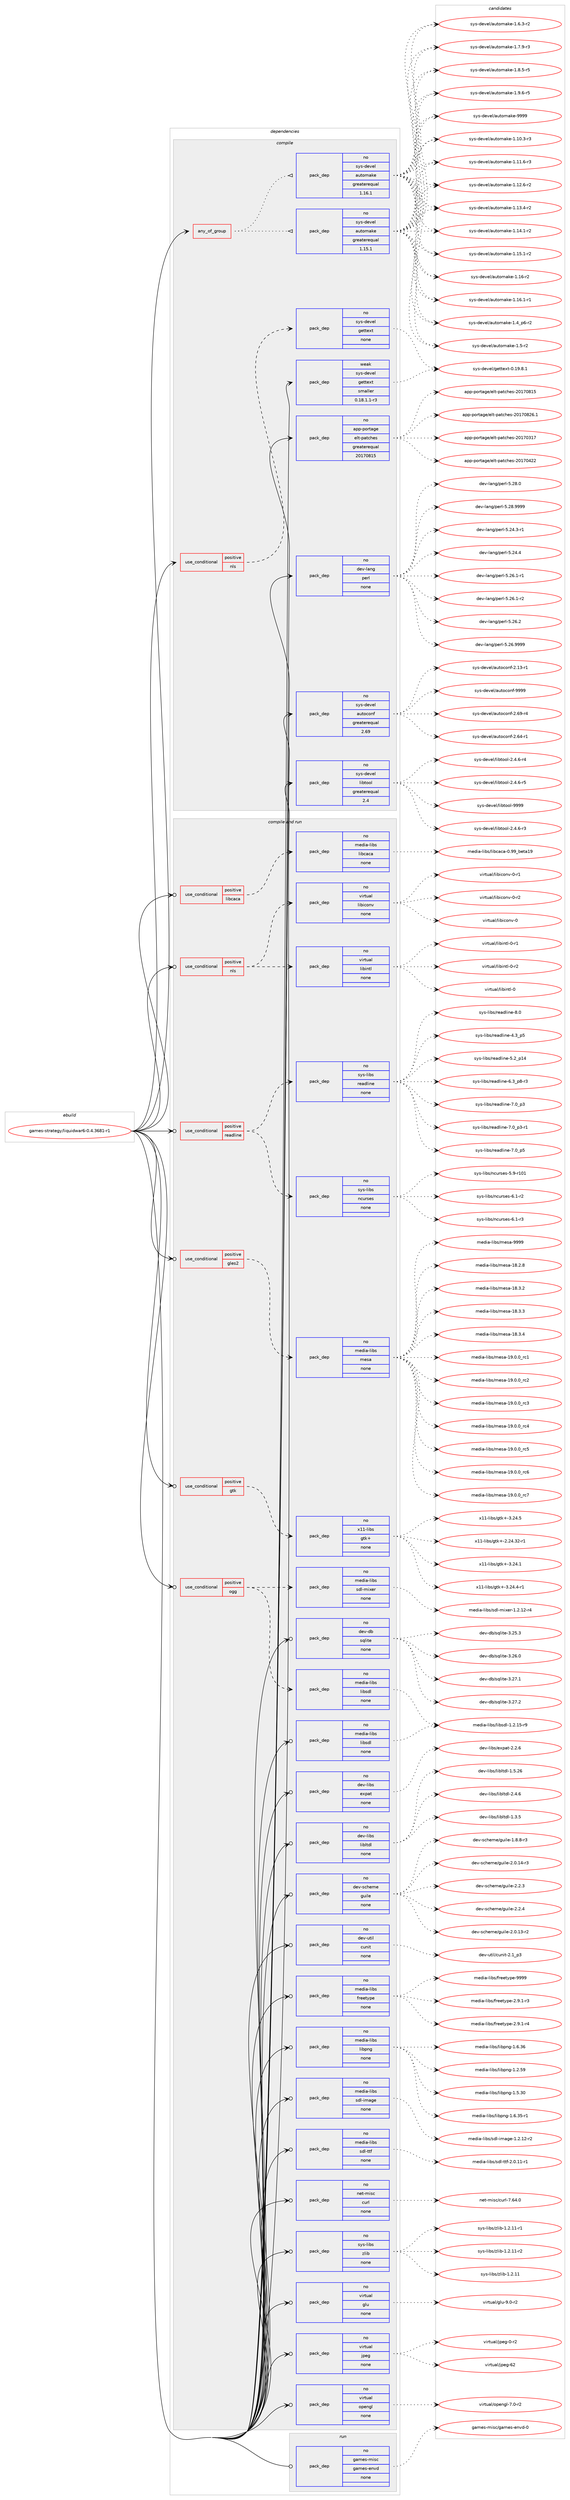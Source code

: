 digraph prolog {

# *************
# Graph options
# *************

newrank=true;
concentrate=true;
compound=true;
graph [rankdir=LR,fontname=Helvetica,fontsize=10,ranksep=1.5];#, ranksep=2.5, nodesep=0.2];
edge  [arrowhead=vee];
node  [fontname=Helvetica,fontsize=10];

# **********
# The ebuild
# **********

subgraph cluster_leftcol {
color=gray;
rank=same;
label=<<i>ebuild</i>>;
id [label="games-strategy/liquidwar6-0.4.3681-r1", color=red, width=4, href="../games-strategy/liquidwar6-0.4.3681-r1.svg"];
}

# ****************
# The dependencies
# ****************

subgraph cluster_midcol {
color=gray;
label=<<i>dependencies</i>>;
subgraph cluster_compile {
fillcolor="#eeeeee";
style=filled;
label=<<i>compile</i>>;
subgraph any23505 {
dependency1561530 [label=<<TABLE BORDER="0" CELLBORDER="1" CELLSPACING="0" CELLPADDING="4"><TR><TD CELLPADDING="10">any_of_group</TD></TR></TABLE>>, shape=none, color=red];subgraph pack1110202 {
dependency1561531 [label=<<TABLE BORDER="0" CELLBORDER="1" CELLSPACING="0" CELLPADDING="4" WIDTH="220"><TR><TD ROWSPAN="6" CELLPADDING="30">pack_dep</TD></TR><TR><TD WIDTH="110">no</TD></TR><TR><TD>sys-devel</TD></TR><TR><TD>automake</TD></TR><TR><TD>greaterequal</TD></TR><TR><TD>1.16.1</TD></TR></TABLE>>, shape=none, color=blue];
}
dependency1561530:e -> dependency1561531:w [weight=20,style="dotted",arrowhead="oinv"];
subgraph pack1110203 {
dependency1561532 [label=<<TABLE BORDER="0" CELLBORDER="1" CELLSPACING="0" CELLPADDING="4" WIDTH="220"><TR><TD ROWSPAN="6" CELLPADDING="30">pack_dep</TD></TR><TR><TD WIDTH="110">no</TD></TR><TR><TD>sys-devel</TD></TR><TR><TD>automake</TD></TR><TR><TD>greaterequal</TD></TR><TR><TD>1.15.1</TD></TR></TABLE>>, shape=none, color=blue];
}
dependency1561530:e -> dependency1561532:w [weight=20,style="dotted",arrowhead="oinv"];
}
id:e -> dependency1561530:w [weight=20,style="solid",arrowhead="vee"];
subgraph cond427228 {
dependency1561533 [label=<<TABLE BORDER="0" CELLBORDER="1" CELLSPACING="0" CELLPADDING="4"><TR><TD ROWSPAN="3" CELLPADDING="10">use_conditional</TD></TR><TR><TD>positive</TD></TR><TR><TD>nls</TD></TR></TABLE>>, shape=none, color=red];
subgraph pack1110204 {
dependency1561534 [label=<<TABLE BORDER="0" CELLBORDER="1" CELLSPACING="0" CELLPADDING="4" WIDTH="220"><TR><TD ROWSPAN="6" CELLPADDING="30">pack_dep</TD></TR><TR><TD WIDTH="110">no</TD></TR><TR><TD>sys-devel</TD></TR><TR><TD>gettext</TD></TR><TR><TD>none</TD></TR><TR><TD></TD></TR></TABLE>>, shape=none, color=blue];
}
dependency1561533:e -> dependency1561534:w [weight=20,style="dashed",arrowhead="vee"];
}
id:e -> dependency1561533:w [weight=20,style="solid",arrowhead="vee"];
subgraph pack1110205 {
dependency1561535 [label=<<TABLE BORDER="0" CELLBORDER="1" CELLSPACING="0" CELLPADDING="4" WIDTH="220"><TR><TD ROWSPAN="6" CELLPADDING="30">pack_dep</TD></TR><TR><TD WIDTH="110">no</TD></TR><TR><TD>app-portage</TD></TR><TR><TD>elt-patches</TD></TR><TR><TD>greaterequal</TD></TR><TR><TD>20170815</TD></TR></TABLE>>, shape=none, color=blue];
}
id:e -> dependency1561535:w [weight=20,style="solid",arrowhead="vee"];
subgraph pack1110206 {
dependency1561536 [label=<<TABLE BORDER="0" CELLBORDER="1" CELLSPACING="0" CELLPADDING="4" WIDTH="220"><TR><TD ROWSPAN="6" CELLPADDING="30">pack_dep</TD></TR><TR><TD WIDTH="110">no</TD></TR><TR><TD>dev-lang</TD></TR><TR><TD>perl</TD></TR><TR><TD>none</TD></TR><TR><TD></TD></TR></TABLE>>, shape=none, color=blue];
}
id:e -> dependency1561536:w [weight=20,style="solid",arrowhead="vee"];
subgraph pack1110207 {
dependency1561537 [label=<<TABLE BORDER="0" CELLBORDER="1" CELLSPACING="0" CELLPADDING="4" WIDTH="220"><TR><TD ROWSPAN="6" CELLPADDING="30">pack_dep</TD></TR><TR><TD WIDTH="110">no</TD></TR><TR><TD>sys-devel</TD></TR><TR><TD>autoconf</TD></TR><TR><TD>greaterequal</TD></TR><TR><TD>2.69</TD></TR></TABLE>>, shape=none, color=blue];
}
id:e -> dependency1561537:w [weight=20,style="solid",arrowhead="vee"];
subgraph pack1110208 {
dependency1561538 [label=<<TABLE BORDER="0" CELLBORDER="1" CELLSPACING="0" CELLPADDING="4" WIDTH="220"><TR><TD ROWSPAN="6" CELLPADDING="30">pack_dep</TD></TR><TR><TD WIDTH="110">no</TD></TR><TR><TD>sys-devel</TD></TR><TR><TD>libtool</TD></TR><TR><TD>greaterequal</TD></TR><TR><TD>2.4</TD></TR></TABLE>>, shape=none, color=blue];
}
id:e -> dependency1561538:w [weight=20,style="solid",arrowhead="vee"];
subgraph pack1110209 {
dependency1561539 [label=<<TABLE BORDER="0" CELLBORDER="1" CELLSPACING="0" CELLPADDING="4" WIDTH="220"><TR><TD ROWSPAN="6" CELLPADDING="30">pack_dep</TD></TR><TR><TD WIDTH="110">weak</TD></TR><TR><TD>sys-devel</TD></TR><TR><TD>gettext</TD></TR><TR><TD>smaller</TD></TR><TR><TD>0.18.1.1-r3</TD></TR></TABLE>>, shape=none, color=blue];
}
id:e -> dependency1561539:w [weight=20,style="solid",arrowhead="vee"];
}
subgraph cluster_compileandrun {
fillcolor="#eeeeee";
style=filled;
label=<<i>compile and run</i>>;
subgraph cond427229 {
dependency1561540 [label=<<TABLE BORDER="0" CELLBORDER="1" CELLSPACING="0" CELLPADDING="4"><TR><TD ROWSPAN="3" CELLPADDING="10">use_conditional</TD></TR><TR><TD>positive</TD></TR><TR><TD>gles2</TD></TR></TABLE>>, shape=none, color=red];
subgraph pack1110210 {
dependency1561541 [label=<<TABLE BORDER="0" CELLBORDER="1" CELLSPACING="0" CELLPADDING="4" WIDTH="220"><TR><TD ROWSPAN="6" CELLPADDING="30">pack_dep</TD></TR><TR><TD WIDTH="110">no</TD></TR><TR><TD>media-libs</TD></TR><TR><TD>mesa</TD></TR><TR><TD>none</TD></TR><TR><TD></TD></TR></TABLE>>, shape=none, color=blue];
}
dependency1561540:e -> dependency1561541:w [weight=20,style="dashed",arrowhead="vee"];
}
id:e -> dependency1561540:w [weight=20,style="solid",arrowhead="odotvee"];
subgraph cond427230 {
dependency1561542 [label=<<TABLE BORDER="0" CELLBORDER="1" CELLSPACING="0" CELLPADDING="4"><TR><TD ROWSPAN="3" CELLPADDING="10">use_conditional</TD></TR><TR><TD>positive</TD></TR><TR><TD>gtk</TD></TR></TABLE>>, shape=none, color=red];
subgraph pack1110211 {
dependency1561543 [label=<<TABLE BORDER="0" CELLBORDER="1" CELLSPACING="0" CELLPADDING="4" WIDTH="220"><TR><TD ROWSPAN="6" CELLPADDING="30">pack_dep</TD></TR><TR><TD WIDTH="110">no</TD></TR><TR><TD>x11-libs</TD></TR><TR><TD>gtk+</TD></TR><TR><TD>none</TD></TR><TR><TD></TD></TR></TABLE>>, shape=none, color=blue];
}
dependency1561542:e -> dependency1561543:w [weight=20,style="dashed",arrowhead="vee"];
}
id:e -> dependency1561542:w [weight=20,style="solid",arrowhead="odotvee"];
subgraph cond427231 {
dependency1561544 [label=<<TABLE BORDER="0" CELLBORDER="1" CELLSPACING="0" CELLPADDING="4"><TR><TD ROWSPAN="3" CELLPADDING="10">use_conditional</TD></TR><TR><TD>positive</TD></TR><TR><TD>libcaca</TD></TR></TABLE>>, shape=none, color=red];
subgraph pack1110212 {
dependency1561545 [label=<<TABLE BORDER="0" CELLBORDER="1" CELLSPACING="0" CELLPADDING="4" WIDTH="220"><TR><TD ROWSPAN="6" CELLPADDING="30">pack_dep</TD></TR><TR><TD WIDTH="110">no</TD></TR><TR><TD>media-libs</TD></TR><TR><TD>libcaca</TD></TR><TR><TD>none</TD></TR><TR><TD></TD></TR></TABLE>>, shape=none, color=blue];
}
dependency1561544:e -> dependency1561545:w [weight=20,style="dashed",arrowhead="vee"];
}
id:e -> dependency1561544:w [weight=20,style="solid",arrowhead="odotvee"];
subgraph cond427232 {
dependency1561546 [label=<<TABLE BORDER="0" CELLBORDER="1" CELLSPACING="0" CELLPADDING="4"><TR><TD ROWSPAN="3" CELLPADDING="10">use_conditional</TD></TR><TR><TD>positive</TD></TR><TR><TD>nls</TD></TR></TABLE>>, shape=none, color=red];
subgraph pack1110213 {
dependency1561547 [label=<<TABLE BORDER="0" CELLBORDER="1" CELLSPACING="0" CELLPADDING="4" WIDTH="220"><TR><TD ROWSPAN="6" CELLPADDING="30">pack_dep</TD></TR><TR><TD WIDTH="110">no</TD></TR><TR><TD>virtual</TD></TR><TR><TD>libintl</TD></TR><TR><TD>none</TD></TR><TR><TD></TD></TR></TABLE>>, shape=none, color=blue];
}
dependency1561546:e -> dependency1561547:w [weight=20,style="dashed",arrowhead="vee"];
subgraph pack1110214 {
dependency1561548 [label=<<TABLE BORDER="0" CELLBORDER="1" CELLSPACING="0" CELLPADDING="4" WIDTH="220"><TR><TD ROWSPAN="6" CELLPADDING="30">pack_dep</TD></TR><TR><TD WIDTH="110">no</TD></TR><TR><TD>virtual</TD></TR><TR><TD>libiconv</TD></TR><TR><TD>none</TD></TR><TR><TD></TD></TR></TABLE>>, shape=none, color=blue];
}
dependency1561546:e -> dependency1561548:w [weight=20,style="dashed",arrowhead="vee"];
}
id:e -> dependency1561546:w [weight=20,style="solid",arrowhead="odotvee"];
subgraph cond427233 {
dependency1561549 [label=<<TABLE BORDER="0" CELLBORDER="1" CELLSPACING="0" CELLPADDING="4"><TR><TD ROWSPAN="3" CELLPADDING="10">use_conditional</TD></TR><TR><TD>positive</TD></TR><TR><TD>ogg</TD></TR></TABLE>>, shape=none, color=red];
subgraph pack1110215 {
dependency1561550 [label=<<TABLE BORDER="0" CELLBORDER="1" CELLSPACING="0" CELLPADDING="4" WIDTH="220"><TR><TD ROWSPAN="6" CELLPADDING="30">pack_dep</TD></TR><TR><TD WIDTH="110">no</TD></TR><TR><TD>media-libs</TD></TR><TR><TD>libsdl</TD></TR><TR><TD>none</TD></TR><TR><TD></TD></TR></TABLE>>, shape=none, color=blue];
}
dependency1561549:e -> dependency1561550:w [weight=20,style="dashed",arrowhead="vee"];
subgraph pack1110216 {
dependency1561551 [label=<<TABLE BORDER="0" CELLBORDER="1" CELLSPACING="0" CELLPADDING="4" WIDTH="220"><TR><TD ROWSPAN="6" CELLPADDING="30">pack_dep</TD></TR><TR><TD WIDTH="110">no</TD></TR><TR><TD>media-libs</TD></TR><TR><TD>sdl-mixer</TD></TR><TR><TD>none</TD></TR><TR><TD></TD></TR></TABLE>>, shape=none, color=blue];
}
dependency1561549:e -> dependency1561551:w [weight=20,style="dashed",arrowhead="vee"];
}
id:e -> dependency1561549:w [weight=20,style="solid",arrowhead="odotvee"];
subgraph cond427234 {
dependency1561552 [label=<<TABLE BORDER="0" CELLBORDER="1" CELLSPACING="0" CELLPADDING="4"><TR><TD ROWSPAN="3" CELLPADDING="10">use_conditional</TD></TR><TR><TD>positive</TD></TR><TR><TD>readline</TD></TR></TABLE>>, shape=none, color=red];
subgraph pack1110217 {
dependency1561553 [label=<<TABLE BORDER="0" CELLBORDER="1" CELLSPACING="0" CELLPADDING="4" WIDTH="220"><TR><TD ROWSPAN="6" CELLPADDING="30">pack_dep</TD></TR><TR><TD WIDTH="110">no</TD></TR><TR><TD>sys-libs</TD></TR><TR><TD>ncurses</TD></TR><TR><TD>none</TD></TR><TR><TD></TD></TR></TABLE>>, shape=none, color=blue];
}
dependency1561552:e -> dependency1561553:w [weight=20,style="dashed",arrowhead="vee"];
subgraph pack1110218 {
dependency1561554 [label=<<TABLE BORDER="0" CELLBORDER="1" CELLSPACING="0" CELLPADDING="4" WIDTH="220"><TR><TD ROWSPAN="6" CELLPADDING="30">pack_dep</TD></TR><TR><TD WIDTH="110">no</TD></TR><TR><TD>sys-libs</TD></TR><TR><TD>readline</TD></TR><TR><TD>none</TD></TR><TR><TD></TD></TR></TABLE>>, shape=none, color=blue];
}
dependency1561552:e -> dependency1561554:w [weight=20,style="dashed",arrowhead="vee"];
}
id:e -> dependency1561552:w [weight=20,style="solid",arrowhead="odotvee"];
subgraph pack1110219 {
dependency1561555 [label=<<TABLE BORDER="0" CELLBORDER="1" CELLSPACING="0" CELLPADDING="4" WIDTH="220"><TR><TD ROWSPAN="6" CELLPADDING="30">pack_dep</TD></TR><TR><TD WIDTH="110">no</TD></TR><TR><TD>dev-db</TD></TR><TR><TD>sqlite</TD></TR><TR><TD>none</TD></TR><TR><TD></TD></TR></TABLE>>, shape=none, color=blue];
}
id:e -> dependency1561555:w [weight=20,style="solid",arrowhead="odotvee"];
subgraph pack1110220 {
dependency1561556 [label=<<TABLE BORDER="0" CELLBORDER="1" CELLSPACING="0" CELLPADDING="4" WIDTH="220"><TR><TD ROWSPAN="6" CELLPADDING="30">pack_dep</TD></TR><TR><TD WIDTH="110">no</TD></TR><TR><TD>dev-libs</TD></TR><TR><TD>expat</TD></TR><TR><TD>none</TD></TR><TR><TD></TD></TR></TABLE>>, shape=none, color=blue];
}
id:e -> dependency1561556:w [weight=20,style="solid",arrowhead="odotvee"];
subgraph pack1110221 {
dependency1561557 [label=<<TABLE BORDER="0" CELLBORDER="1" CELLSPACING="0" CELLPADDING="4" WIDTH="220"><TR><TD ROWSPAN="6" CELLPADDING="30">pack_dep</TD></TR><TR><TD WIDTH="110">no</TD></TR><TR><TD>dev-libs</TD></TR><TR><TD>libltdl</TD></TR><TR><TD>none</TD></TR><TR><TD></TD></TR></TABLE>>, shape=none, color=blue];
}
id:e -> dependency1561557:w [weight=20,style="solid",arrowhead="odotvee"];
subgraph pack1110222 {
dependency1561558 [label=<<TABLE BORDER="0" CELLBORDER="1" CELLSPACING="0" CELLPADDING="4" WIDTH="220"><TR><TD ROWSPAN="6" CELLPADDING="30">pack_dep</TD></TR><TR><TD WIDTH="110">no</TD></TR><TR><TD>dev-scheme</TD></TR><TR><TD>guile</TD></TR><TR><TD>none</TD></TR><TR><TD></TD></TR></TABLE>>, shape=none, color=blue];
}
id:e -> dependency1561558:w [weight=20,style="solid",arrowhead="odotvee"];
subgraph pack1110223 {
dependency1561559 [label=<<TABLE BORDER="0" CELLBORDER="1" CELLSPACING="0" CELLPADDING="4" WIDTH="220"><TR><TD ROWSPAN="6" CELLPADDING="30">pack_dep</TD></TR><TR><TD WIDTH="110">no</TD></TR><TR><TD>dev-util</TD></TR><TR><TD>cunit</TD></TR><TR><TD>none</TD></TR><TR><TD></TD></TR></TABLE>>, shape=none, color=blue];
}
id:e -> dependency1561559:w [weight=20,style="solid",arrowhead="odotvee"];
subgraph pack1110224 {
dependency1561560 [label=<<TABLE BORDER="0" CELLBORDER="1" CELLSPACING="0" CELLPADDING="4" WIDTH="220"><TR><TD ROWSPAN="6" CELLPADDING="30">pack_dep</TD></TR><TR><TD WIDTH="110">no</TD></TR><TR><TD>media-libs</TD></TR><TR><TD>freetype</TD></TR><TR><TD>none</TD></TR><TR><TD></TD></TR></TABLE>>, shape=none, color=blue];
}
id:e -> dependency1561560:w [weight=20,style="solid",arrowhead="odotvee"];
subgraph pack1110225 {
dependency1561561 [label=<<TABLE BORDER="0" CELLBORDER="1" CELLSPACING="0" CELLPADDING="4" WIDTH="220"><TR><TD ROWSPAN="6" CELLPADDING="30">pack_dep</TD></TR><TR><TD WIDTH="110">no</TD></TR><TR><TD>media-libs</TD></TR><TR><TD>libpng</TD></TR><TR><TD>none</TD></TR><TR><TD></TD></TR></TABLE>>, shape=none, color=blue];
}
id:e -> dependency1561561:w [weight=20,style="solid",arrowhead="odotvee"];
subgraph pack1110226 {
dependency1561562 [label=<<TABLE BORDER="0" CELLBORDER="1" CELLSPACING="0" CELLPADDING="4" WIDTH="220"><TR><TD ROWSPAN="6" CELLPADDING="30">pack_dep</TD></TR><TR><TD WIDTH="110">no</TD></TR><TR><TD>media-libs</TD></TR><TR><TD>libsdl</TD></TR><TR><TD>none</TD></TR><TR><TD></TD></TR></TABLE>>, shape=none, color=blue];
}
id:e -> dependency1561562:w [weight=20,style="solid",arrowhead="odotvee"];
subgraph pack1110227 {
dependency1561563 [label=<<TABLE BORDER="0" CELLBORDER="1" CELLSPACING="0" CELLPADDING="4" WIDTH="220"><TR><TD ROWSPAN="6" CELLPADDING="30">pack_dep</TD></TR><TR><TD WIDTH="110">no</TD></TR><TR><TD>media-libs</TD></TR><TR><TD>sdl-image</TD></TR><TR><TD>none</TD></TR><TR><TD></TD></TR></TABLE>>, shape=none, color=blue];
}
id:e -> dependency1561563:w [weight=20,style="solid",arrowhead="odotvee"];
subgraph pack1110228 {
dependency1561564 [label=<<TABLE BORDER="0" CELLBORDER="1" CELLSPACING="0" CELLPADDING="4" WIDTH="220"><TR><TD ROWSPAN="6" CELLPADDING="30">pack_dep</TD></TR><TR><TD WIDTH="110">no</TD></TR><TR><TD>media-libs</TD></TR><TR><TD>sdl-ttf</TD></TR><TR><TD>none</TD></TR><TR><TD></TD></TR></TABLE>>, shape=none, color=blue];
}
id:e -> dependency1561564:w [weight=20,style="solid",arrowhead="odotvee"];
subgraph pack1110229 {
dependency1561565 [label=<<TABLE BORDER="0" CELLBORDER="1" CELLSPACING="0" CELLPADDING="4" WIDTH="220"><TR><TD ROWSPAN="6" CELLPADDING="30">pack_dep</TD></TR><TR><TD WIDTH="110">no</TD></TR><TR><TD>net-misc</TD></TR><TR><TD>curl</TD></TR><TR><TD>none</TD></TR><TR><TD></TD></TR></TABLE>>, shape=none, color=blue];
}
id:e -> dependency1561565:w [weight=20,style="solid",arrowhead="odotvee"];
subgraph pack1110230 {
dependency1561566 [label=<<TABLE BORDER="0" CELLBORDER="1" CELLSPACING="0" CELLPADDING="4" WIDTH="220"><TR><TD ROWSPAN="6" CELLPADDING="30">pack_dep</TD></TR><TR><TD WIDTH="110">no</TD></TR><TR><TD>sys-libs</TD></TR><TR><TD>zlib</TD></TR><TR><TD>none</TD></TR><TR><TD></TD></TR></TABLE>>, shape=none, color=blue];
}
id:e -> dependency1561566:w [weight=20,style="solid",arrowhead="odotvee"];
subgraph pack1110231 {
dependency1561567 [label=<<TABLE BORDER="0" CELLBORDER="1" CELLSPACING="0" CELLPADDING="4" WIDTH="220"><TR><TD ROWSPAN="6" CELLPADDING="30">pack_dep</TD></TR><TR><TD WIDTH="110">no</TD></TR><TR><TD>virtual</TD></TR><TR><TD>glu</TD></TR><TR><TD>none</TD></TR><TR><TD></TD></TR></TABLE>>, shape=none, color=blue];
}
id:e -> dependency1561567:w [weight=20,style="solid",arrowhead="odotvee"];
subgraph pack1110232 {
dependency1561568 [label=<<TABLE BORDER="0" CELLBORDER="1" CELLSPACING="0" CELLPADDING="4" WIDTH="220"><TR><TD ROWSPAN="6" CELLPADDING="30">pack_dep</TD></TR><TR><TD WIDTH="110">no</TD></TR><TR><TD>virtual</TD></TR><TR><TD>jpeg</TD></TR><TR><TD>none</TD></TR><TR><TD></TD></TR></TABLE>>, shape=none, color=blue];
}
id:e -> dependency1561568:w [weight=20,style="solid",arrowhead="odotvee"];
subgraph pack1110233 {
dependency1561569 [label=<<TABLE BORDER="0" CELLBORDER="1" CELLSPACING="0" CELLPADDING="4" WIDTH="220"><TR><TD ROWSPAN="6" CELLPADDING="30">pack_dep</TD></TR><TR><TD WIDTH="110">no</TD></TR><TR><TD>virtual</TD></TR><TR><TD>opengl</TD></TR><TR><TD>none</TD></TR><TR><TD></TD></TR></TABLE>>, shape=none, color=blue];
}
id:e -> dependency1561569:w [weight=20,style="solid",arrowhead="odotvee"];
}
subgraph cluster_run {
fillcolor="#eeeeee";
style=filled;
label=<<i>run</i>>;
subgraph pack1110234 {
dependency1561570 [label=<<TABLE BORDER="0" CELLBORDER="1" CELLSPACING="0" CELLPADDING="4" WIDTH="220"><TR><TD ROWSPAN="6" CELLPADDING="30">pack_dep</TD></TR><TR><TD WIDTH="110">no</TD></TR><TR><TD>games-misc</TD></TR><TR><TD>games-envd</TD></TR><TR><TD>none</TD></TR><TR><TD></TD></TR></TABLE>>, shape=none, color=blue];
}
id:e -> dependency1561570:w [weight=20,style="solid",arrowhead="odot"];
}
}

# **************
# The candidates
# **************

subgraph cluster_choices {
rank=same;
color=gray;
label=<<i>candidates</i>>;

subgraph choice1110202 {
color=black;
nodesep=1;
choice11512111545100101118101108479711711611110997107101454946494846514511451 [label="sys-devel/automake-1.10.3-r3", color=red, width=4,href="../sys-devel/automake-1.10.3-r3.svg"];
choice11512111545100101118101108479711711611110997107101454946494946544511451 [label="sys-devel/automake-1.11.6-r3", color=red, width=4,href="../sys-devel/automake-1.11.6-r3.svg"];
choice11512111545100101118101108479711711611110997107101454946495046544511450 [label="sys-devel/automake-1.12.6-r2", color=red, width=4,href="../sys-devel/automake-1.12.6-r2.svg"];
choice11512111545100101118101108479711711611110997107101454946495146524511450 [label="sys-devel/automake-1.13.4-r2", color=red, width=4,href="../sys-devel/automake-1.13.4-r2.svg"];
choice11512111545100101118101108479711711611110997107101454946495246494511450 [label="sys-devel/automake-1.14.1-r2", color=red, width=4,href="../sys-devel/automake-1.14.1-r2.svg"];
choice11512111545100101118101108479711711611110997107101454946495346494511450 [label="sys-devel/automake-1.15.1-r2", color=red, width=4,href="../sys-devel/automake-1.15.1-r2.svg"];
choice1151211154510010111810110847971171161111099710710145494649544511450 [label="sys-devel/automake-1.16-r2", color=red, width=4,href="../sys-devel/automake-1.16-r2.svg"];
choice11512111545100101118101108479711711611110997107101454946495446494511449 [label="sys-devel/automake-1.16.1-r1", color=red, width=4,href="../sys-devel/automake-1.16.1-r1.svg"];
choice115121115451001011181011084797117116111109971071014549465295112544511450 [label="sys-devel/automake-1.4_p6-r2", color=red, width=4,href="../sys-devel/automake-1.4_p6-r2.svg"];
choice11512111545100101118101108479711711611110997107101454946534511450 [label="sys-devel/automake-1.5-r2", color=red, width=4,href="../sys-devel/automake-1.5-r2.svg"];
choice115121115451001011181011084797117116111109971071014549465446514511450 [label="sys-devel/automake-1.6.3-r2", color=red, width=4,href="../sys-devel/automake-1.6.3-r2.svg"];
choice115121115451001011181011084797117116111109971071014549465546574511451 [label="sys-devel/automake-1.7.9-r3", color=red, width=4,href="../sys-devel/automake-1.7.9-r3.svg"];
choice115121115451001011181011084797117116111109971071014549465646534511453 [label="sys-devel/automake-1.8.5-r5", color=red, width=4,href="../sys-devel/automake-1.8.5-r5.svg"];
choice115121115451001011181011084797117116111109971071014549465746544511453 [label="sys-devel/automake-1.9.6-r5", color=red, width=4,href="../sys-devel/automake-1.9.6-r5.svg"];
choice115121115451001011181011084797117116111109971071014557575757 [label="sys-devel/automake-9999", color=red, width=4,href="../sys-devel/automake-9999.svg"];
dependency1561531:e -> choice11512111545100101118101108479711711611110997107101454946494846514511451:w [style=dotted,weight="100"];
dependency1561531:e -> choice11512111545100101118101108479711711611110997107101454946494946544511451:w [style=dotted,weight="100"];
dependency1561531:e -> choice11512111545100101118101108479711711611110997107101454946495046544511450:w [style=dotted,weight="100"];
dependency1561531:e -> choice11512111545100101118101108479711711611110997107101454946495146524511450:w [style=dotted,weight="100"];
dependency1561531:e -> choice11512111545100101118101108479711711611110997107101454946495246494511450:w [style=dotted,weight="100"];
dependency1561531:e -> choice11512111545100101118101108479711711611110997107101454946495346494511450:w [style=dotted,weight="100"];
dependency1561531:e -> choice1151211154510010111810110847971171161111099710710145494649544511450:w [style=dotted,weight="100"];
dependency1561531:e -> choice11512111545100101118101108479711711611110997107101454946495446494511449:w [style=dotted,weight="100"];
dependency1561531:e -> choice115121115451001011181011084797117116111109971071014549465295112544511450:w [style=dotted,weight="100"];
dependency1561531:e -> choice11512111545100101118101108479711711611110997107101454946534511450:w [style=dotted,weight="100"];
dependency1561531:e -> choice115121115451001011181011084797117116111109971071014549465446514511450:w [style=dotted,weight="100"];
dependency1561531:e -> choice115121115451001011181011084797117116111109971071014549465546574511451:w [style=dotted,weight="100"];
dependency1561531:e -> choice115121115451001011181011084797117116111109971071014549465646534511453:w [style=dotted,weight="100"];
dependency1561531:e -> choice115121115451001011181011084797117116111109971071014549465746544511453:w [style=dotted,weight="100"];
dependency1561531:e -> choice115121115451001011181011084797117116111109971071014557575757:w [style=dotted,weight="100"];
}
subgraph choice1110203 {
color=black;
nodesep=1;
choice11512111545100101118101108479711711611110997107101454946494846514511451 [label="sys-devel/automake-1.10.3-r3", color=red, width=4,href="../sys-devel/automake-1.10.3-r3.svg"];
choice11512111545100101118101108479711711611110997107101454946494946544511451 [label="sys-devel/automake-1.11.6-r3", color=red, width=4,href="../sys-devel/automake-1.11.6-r3.svg"];
choice11512111545100101118101108479711711611110997107101454946495046544511450 [label="sys-devel/automake-1.12.6-r2", color=red, width=4,href="../sys-devel/automake-1.12.6-r2.svg"];
choice11512111545100101118101108479711711611110997107101454946495146524511450 [label="sys-devel/automake-1.13.4-r2", color=red, width=4,href="../sys-devel/automake-1.13.4-r2.svg"];
choice11512111545100101118101108479711711611110997107101454946495246494511450 [label="sys-devel/automake-1.14.1-r2", color=red, width=4,href="../sys-devel/automake-1.14.1-r2.svg"];
choice11512111545100101118101108479711711611110997107101454946495346494511450 [label="sys-devel/automake-1.15.1-r2", color=red, width=4,href="../sys-devel/automake-1.15.1-r2.svg"];
choice1151211154510010111810110847971171161111099710710145494649544511450 [label="sys-devel/automake-1.16-r2", color=red, width=4,href="../sys-devel/automake-1.16-r2.svg"];
choice11512111545100101118101108479711711611110997107101454946495446494511449 [label="sys-devel/automake-1.16.1-r1", color=red, width=4,href="../sys-devel/automake-1.16.1-r1.svg"];
choice115121115451001011181011084797117116111109971071014549465295112544511450 [label="sys-devel/automake-1.4_p6-r2", color=red, width=4,href="../sys-devel/automake-1.4_p6-r2.svg"];
choice11512111545100101118101108479711711611110997107101454946534511450 [label="sys-devel/automake-1.5-r2", color=red, width=4,href="../sys-devel/automake-1.5-r2.svg"];
choice115121115451001011181011084797117116111109971071014549465446514511450 [label="sys-devel/automake-1.6.3-r2", color=red, width=4,href="../sys-devel/automake-1.6.3-r2.svg"];
choice115121115451001011181011084797117116111109971071014549465546574511451 [label="sys-devel/automake-1.7.9-r3", color=red, width=4,href="../sys-devel/automake-1.7.9-r3.svg"];
choice115121115451001011181011084797117116111109971071014549465646534511453 [label="sys-devel/automake-1.8.5-r5", color=red, width=4,href="../sys-devel/automake-1.8.5-r5.svg"];
choice115121115451001011181011084797117116111109971071014549465746544511453 [label="sys-devel/automake-1.9.6-r5", color=red, width=4,href="../sys-devel/automake-1.9.6-r5.svg"];
choice115121115451001011181011084797117116111109971071014557575757 [label="sys-devel/automake-9999", color=red, width=4,href="../sys-devel/automake-9999.svg"];
dependency1561532:e -> choice11512111545100101118101108479711711611110997107101454946494846514511451:w [style=dotted,weight="100"];
dependency1561532:e -> choice11512111545100101118101108479711711611110997107101454946494946544511451:w [style=dotted,weight="100"];
dependency1561532:e -> choice11512111545100101118101108479711711611110997107101454946495046544511450:w [style=dotted,weight="100"];
dependency1561532:e -> choice11512111545100101118101108479711711611110997107101454946495146524511450:w [style=dotted,weight="100"];
dependency1561532:e -> choice11512111545100101118101108479711711611110997107101454946495246494511450:w [style=dotted,weight="100"];
dependency1561532:e -> choice11512111545100101118101108479711711611110997107101454946495346494511450:w [style=dotted,weight="100"];
dependency1561532:e -> choice1151211154510010111810110847971171161111099710710145494649544511450:w [style=dotted,weight="100"];
dependency1561532:e -> choice11512111545100101118101108479711711611110997107101454946495446494511449:w [style=dotted,weight="100"];
dependency1561532:e -> choice115121115451001011181011084797117116111109971071014549465295112544511450:w [style=dotted,weight="100"];
dependency1561532:e -> choice11512111545100101118101108479711711611110997107101454946534511450:w [style=dotted,weight="100"];
dependency1561532:e -> choice115121115451001011181011084797117116111109971071014549465446514511450:w [style=dotted,weight="100"];
dependency1561532:e -> choice115121115451001011181011084797117116111109971071014549465546574511451:w [style=dotted,weight="100"];
dependency1561532:e -> choice115121115451001011181011084797117116111109971071014549465646534511453:w [style=dotted,weight="100"];
dependency1561532:e -> choice115121115451001011181011084797117116111109971071014549465746544511453:w [style=dotted,weight="100"];
dependency1561532:e -> choice115121115451001011181011084797117116111109971071014557575757:w [style=dotted,weight="100"];
}
subgraph choice1110204 {
color=black;
nodesep=1;
choice1151211154510010111810110847103101116116101120116454846495746564649 [label="sys-devel/gettext-0.19.8.1", color=red, width=4,href="../sys-devel/gettext-0.19.8.1.svg"];
dependency1561534:e -> choice1151211154510010111810110847103101116116101120116454846495746564649:w [style=dotted,weight="100"];
}
subgraph choice1110205 {
color=black;
nodesep=1;
choice97112112451121111141169710310147101108116451129711699104101115455048495548514955 [label="app-portage/elt-patches-20170317", color=red, width=4,href="../app-portage/elt-patches-20170317.svg"];
choice97112112451121111141169710310147101108116451129711699104101115455048495548525050 [label="app-portage/elt-patches-20170422", color=red, width=4,href="../app-portage/elt-patches-20170422.svg"];
choice97112112451121111141169710310147101108116451129711699104101115455048495548564953 [label="app-portage/elt-patches-20170815", color=red, width=4,href="../app-portage/elt-patches-20170815.svg"];
choice971121124511211111411697103101471011081164511297116991041011154550484955485650544649 [label="app-portage/elt-patches-20170826.1", color=red, width=4,href="../app-portage/elt-patches-20170826.1.svg"];
dependency1561535:e -> choice97112112451121111141169710310147101108116451129711699104101115455048495548514955:w [style=dotted,weight="100"];
dependency1561535:e -> choice97112112451121111141169710310147101108116451129711699104101115455048495548525050:w [style=dotted,weight="100"];
dependency1561535:e -> choice97112112451121111141169710310147101108116451129711699104101115455048495548564953:w [style=dotted,weight="100"];
dependency1561535:e -> choice971121124511211111411697103101471011081164511297116991041011154550484955485650544649:w [style=dotted,weight="100"];
}
subgraph choice1110206 {
color=black;
nodesep=1;
choice100101118451089711010347112101114108455346505246514511449 [label="dev-lang/perl-5.24.3-r1", color=red, width=4,href="../dev-lang/perl-5.24.3-r1.svg"];
choice10010111845108971101034711210111410845534650524652 [label="dev-lang/perl-5.24.4", color=red, width=4,href="../dev-lang/perl-5.24.4.svg"];
choice100101118451089711010347112101114108455346505446494511449 [label="dev-lang/perl-5.26.1-r1", color=red, width=4,href="../dev-lang/perl-5.26.1-r1.svg"];
choice100101118451089711010347112101114108455346505446494511450 [label="dev-lang/perl-5.26.1-r2", color=red, width=4,href="../dev-lang/perl-5.26.1-r2.svg"];
choice10010111845108971101034711210111410845534650544650 [label="dev-lang/perl-5.26.2", color=red, width=4,href="../dev-lang/perl-5.26.2.svg"];
choice10010111845108971101034711210111410845534650544657575757 [label="dev-lang/perl-5.26.9999", color=red, width=4,href="../dev-lang/perl-5.26.9999.svg"];
choice10010111845108971101034711210111410845534650564648 [label="dev-lang/perl-5.28.0", color=red, width=4,href="../dev-lang/perl-5.28.0.svg"];
choice10010111845108971101034711210111410845534650564657575757 [label="dev-lang/perl-5.28.9999", color=red, width=4,href="../dev-lang/perl-5.28.9999.svg"];
dependency1561536:e -> choice100101118451089711010347112101114108455346505246514511449:w [style=dotted,weight="100"];
dependency1561536:e -> choice10010111845108971101034711210111410845534650524652:w [style=dotted,weight="100"];
dependency1561536:e -> choice100101118451089711010347112101114108455346505446494511449:w [style=dotted,weight="100"];
dependency1561536:e -> choice100101118451089711010347112101114108455346505446494511450:w [style=dotted,weight="100"];
dependency1561536:e -> choice10010111845108971101034711210111410845534650544650:w [style=dotted,weight="100"];
dependency1561536:e -> choice10010111845108971101034711210111410845534650544657575757:w [style=dotted,weight="100"];
dependency1561536:e -> choice10010111845108971101034711210111410845534650564648:w [style=dotted,weight="100"];
dependency1561536:e -> choice10010111845108971101034711210111410845534650564657575757:w [style=dotted,weight="100"];
}
subgraph choice1110207 {
color=black;
nodesep=1;
choice1151211154510010111810110847971171161119911111010245504649514511449 [label="sys-devel/autoconf-2.13-r1", color=red, width=4,href="../sys-devel/autoconf-2.13-r1.svg"];
choice1151211154510010111810110847971171161119911111010245504654524511449 [label="sys-devel/autoconf-2.64-r1", color=red, width=4,href="../sys-devel/autoconf-2.64-r1.svg"];
choice1151211154510010111810110847971171161119911111010245504654574511452 [label="sys-devel/autoconf-2.69-r4", color=red, width=4,href="../sys-devel/autoconf-2.69-r4.svg"];
choice115121115451001011181011084797117116111991111101024557575757 [label="sys-devel/autoconf-9999", color=red, width=4,href="../sys-devel/autoconf-9999.svg"];
dependency1561537:e -> choice1151211154510010111810110847971171161119911111010245504649514511449:w [style=dotted,weight="100"];
dependency1561537:e -> choice1151211154510010111810110847971171161119911111010245504654524511449:w [style=dotted,weight="100"];
dependency1561537:e -> choice1151211154510010111810110847971171161119911111010245504654574511452:w [style=dotted,weight="100"];
dependency1561537:e -> choice115121115451001011181011084797117116111991111101024557575757:w [style=dotted,weight="100"];
}
subgraph choice1110208 {
color=black;
nodesep=1;
choice1151211154510010111810110847108105981161111111084550465246544511451 [label="sys-devel/libtool-2.4.6-r3", color=red, width=4,href="../sys-devel/libtool-2.4.6-r3.svg"];
choice1151211154510010111810110847108105981161111111084550465246544511452 [label="sys-devel/libtool-2.4.6-r4", color=red, width=4,href="../sys-devel/libtool-2.4.6-r4.svg"];
choice1151211154510010111810110847108105981161111111084550465246544511453 [label="sys-devel/libtool-2.4.6-r5", color=red, width=4,href="../sys-devel/libtool-2.4.6-r5.svg"];
choice1151211154510010111810110847108105981161111111084557575757 [label="sys-devel/libtool-9999", color=red, width=4,href="../sys-devel/libtool-9999.svg"];
dependency1561538:e -> choice1151211154510010111810110847108105981161111111084550465246544511451:w [style=dotted,weight="100"];
dependency1561538:e -> choice1151211154510010111810110847108105981161111111084550465246544511452:w [style=dotted,weight="100"];
dependency1561538:e -> choice1151211154510010111810110847108105981161111111084550465246544511453:w [style=dotted,weight="100"];
dependency1561538:e -> choice1151211154510010111810110847108105981161111111084557575757:w [style=dotted,weight="100"];
}
subgraph choice1110209 {
color=black;
nodesep=1;
choice1151211154510010111810110847103101116116101120116454846495746564649 [label="sys-devel/gettext-0.19.8.1", color=red, width=4,href="../sys-devel/gettext-0.19.8.1.svg"];
dependency1561539:e -> choice1151211154510010111810110847103101116116101120116454846495746564649:w [style=dotted,weight="100"];
}
subgraph choice1110210 {
color=black;
nodesep=1;
choice109101100105974510810598115471091011159745495646504656 [label="media-libs/mesa-18.2.8", color=red, width=4,href="../media-libs/mesa-18.2.8.svg"];
choice109101100105974510810598115471091011159745495646514650 [label="media-libs/mesa-18.3.2", color=red, width=4,href="../media-libs/mesa-18.3.2.svg"];
choice109101100105974510810598115471091011159745495646514651 [label="media-libs/mesa-18.3.3", color=red, width=4,href="../media-libs/mesa-18.3.3.svg"];
choice109101100105974510810598115471091011159745495646514652 [label="media-libs/mesa-18.3.4", color=red, width=4,href="../media-libs/mesa-18.3.4.svg"];
choice109101100105974510810598115471091011159745495746484648951149949 [label="media-libs/mesa-19.0.0_rc1", color=red, width=4,href="../media-libs/mesa-19.0.0_rc1.svg"];
choice109101100105974510810598115471091011159745495746484648951149950 [label="media-libs/mesa-19.0.0_rc2", color=red, width=4,href="../media-libs/mesa-19.0.0_rc2.svg"];
choice109101100105974510810598115471091011159745495746484648951149951 [label="media-libs/mesa-19.0.0_rc3", color=red, width=4,href="../media-libs/mesa-19.0.0_rc3.svg"];
choice109101100105974510810598115471091011159745495746484648951149952 [label="media-libs/mesa-19.0.0_rc4", color=red, width=4,href="../media-libs/mesa-19.0.0_rc4.svg"];
choice109101100105974510810598115471091011159745495746484648951149953 [label="media-libs/mesa-19.0.0_rc5", color=red, width=4,href="../media-libs/mesa-19.0.0_rc5.svg"];
choice109101100105974510810598115471091011159745495746484648951149954 [label="media-libs/mesa-19.0.0_rc6", color=red, width=4,href="../media-libs/mesa-19.0.0_rc6.svg"];
choice109101100105974510810598115471091011159745495746484648951149955 [label="media-libs/mesa-19.0.0_rc7", color=red, width=4,href="../media-libs/mesa-19.0.0_rc7.svg"];
choice10910110010597451081059811547109101115974557575757 [label="media-libs/mesa-9999", color=red, width=4,href="../media-libs/mesa-9999.svg"];
dependency1561541:e -> choice109101100105974510810598115471091011159745495646504656:w [style=dotted,weight="100"];
dependency1561541:e -> choice109101100105974510810598115471091011159745495646514650:w [style=dotted,weight="100"];
dependency1561541:e -> choice109101100105974510810598115471091011159745495646514651:w [style=dotted,weight="100"];
dependency1561541:e -> choice109101100105974510810598115471091011159745495646514652:w [style=dotted,weight="100"];
dependency1561541:e -> choice109101100105974510810598115471091011159745495746484648951149949:w [style=dotted,weight="100"];
dependency1561541:e -> choice109101100105974510810598115471091011159745495746484648951149950:w [style=dotted,weight="100"];
dependency1561541:e -> choice109101100105974510810598115471091011159745495746484648951149951:w [style=dotted,weight="100"];
dependency1561541:e -> choice109101100105974510810598115471091011159745495746484648951149952:w [style=dotted,weight="100"];
dependency1561541:e -> choice109101100105974510810598115471091011159745495746484648951149953:w [style=dotted,weight="100"];
dependency1561541:e -> choice109101100105974510810598115471091011159745495746484648951149954:w [style=dotted,weight="100"];
dependency1561541:e -> choice109101100105974510810598115471091011159745495746484648951149955:w [style=dotted,weight="100"];
dependency1561541:e -> choice10910110010597451081059811547109101115974557575757:w [style=dotted,weight="100"];
}
subgraph choice1110211 {
color=black;
nodesep=1;
choice12049494510810598115471031161074345504650524651504511449 [label="x11-libs/gtk+-2.24.32-r1", color=red, width=4,href="../x11-libs/gtk+-2.24.32-r1.svg"];
choice12049494510810598115471031161074345514650524649 [label="x11-libs/gtk+-3.24.1", color=red, width=4,href="../x11-libs/gtk+-3.24.1.svg"];
choice120494945108105981154710311610743455146505246524511449 [label="x11-libs/gtk+-3.24.4-r1", color=red, width=4,href="../x11-libs/gtk+-3.24.4-r1.svg"];
choice12049494510810598115471031161074345514650524653 [label="x11-libs/gtk+-3.24.5", color=red, width=4,href="../x11-libs/gtk+-3.24.5.svg"];
dependency1561543:e -> choice12049494510810598115471031161074345504650524651504511449:w [style=dotted,weight="100"];
dependency1561543:e -> choice12049494510810598115471031161074345514650524649:w [style=dotted,weight="100"];
dependency1561543:e -> choice120494945108105981154710311610743455146505246524511449:w [style=dotted,weight="100"];
dependency1561543:e -> choice12049494510810598115471031161074345514650524653:w [style=dotted,weight="100"];
}
subgraph choice1110212 {
color=black;
nodesep=1;
choice10910110010597451081059811547108105989997999745484657579598101116974957 [label="media-libs/libcaca-0.99_beta19", color=red, width=4,href="../media-libs/libcaca-0.99_beta19.svg"];
dependency1561545:e -> choice10910110010597451081059811547108105989997999745484657579598101116974957:w [style=dotted,weight="100"];
}
subgraph choice1110213 {
color=black;
nodesep=1;
choice1181051141161179710847108105981051101161084548 [label="virtual/libintl-0", color=red, width=4,href="../virtual/libintl-0.svg"];
choice11810511411611797108471081059810511011610845484511449 [label="virtual/libintl-0-r1", color=red, width=4,href="../virtual/libintl-0-r1.svg"];
choice11810511411611797108471081059810511011610845484511450 [label="virtual/libintl-0-r2", color=red, width=4,href="../virtual/libintl-0-r2.svg"];
dependency1561547:e -> choice1181051141161179710847108105981051101161084548:w [style=dotted,weight="100"];
dependency1561547:e -> choice11810511411611797108471081059810511011610845484511449:w [style=dotted,weight="100"];
dependency1561547:e -> choice11810511411611797108471081059810511011610845484511450:w [style=dotted,weight="100"];
}
subgraph choice1110214 {
color=black;
nodesep=1;
choice118105114116117971084710810598105991111101184548 [label="virtual/libiconv-0", color=red, width=4,href="../virtual/libiconv-0.svg"];
choice1181051141161179710847108105981059911111011845484511449 [label="virtual/libiconv-0-r1", color=red, width=4,href="../virtual/libiconv-0-r1.svg"];
choice1181051141161179710847108105981059911111011845484511450 [label="virtual/libiconv-0-r2", color=red, width=4,href="../virtual/libiconv-0-r2.svg"];
dependency1561548:e -> choice118105114116117971084710810598105991111101184548:w [style=dotted,weight="100"];
dependency1561548:e -> choice1181051141161179710847108105981059911111011845484511449:w [style=dotted,weight="100"];
dependency1561548:e -> choice1181051141161179710847108105981059911111011845484511450:w [style=dotted,weight="100"];
}
subgraph choice1110215 {
color=black;
nodesep=1;
choice1091011001059745108105981154710810598115100108454946504649534511457 [label="media-libs/libsdl-1.2.15-r9", color=red, width=4,href="../media-libs/libsdl-1.2.15-r9.svg"];
dependency1561550:e -> choice1091011001059745108105981154710810598115100108454946504649534511457:w [style=dotted,weight="100"];
}
subgraph choice1110216 {
color=black;
nodesep=1;
choice1091011001059745108105981154711510010845109105120101114454946504649504511452 [label="media-libs/sdl-mixer-1.2.12-r4", color=red, width=4,href="../media-libs/sdl-mixer-1.2.12-r4.svg"];
dependency1561551:e -> choice1091011001059745108105981154711510010845109105120101114454946504649504511452:w [style=dotted,weight="100"];
}
subgraph choice1110217 {
color=black;
nodesep=1;
choice115121115451081059811547110991171141151011154553465745114494849 [label="sys-libs/ncurses-5.9-r101", color=red, width=4,href="../sys-libs/ncurses-5.9-r101.svg"];
choice11512111545108105981154711099117114115101115455446494511450 [label="sys-libs/ncurses-6.1-r2", color=red, width=4,href="../sys-libs/ncurses-6.1-r2.svg"];
choice11512111545108105981154711099117114115101115455446494511451 [label="sys-libs/ncurses-6.1-r3", color=red, width=4,href="../sys-libs/ncurses-6.1-r3.svg"];
dependency1561553:e -> choice115121115451081059811547110991171141151011154553465745114494849:w [style=dotted,weight="100"];
dependency1561553:e -> choice11512111545108105981154711099117114115101115455446494511450:w [style=dotted,weight="100"];
dependency1561553:e -> choice11512111545108105981154711099117114115101115455446494511451:w [style=dotted,weight="100"];
}
subgraph choice1110218 {
color=black;
nodesep=1;
choice11512111545108105981154711410197100108105110101455246519511253 [label="sys-libs/readline-4.3_p5", color=red, width=4,href="../sys-libs/readline-4.3_p5.svg"];
choice1151211154510810598115471141019710010810511010145534650951124952 [label="sys-libs/readline-5.2_p14", color=red, width=4,href="../sys-libs/readline-5.2_p14.svg"];
choice115121115451081059811547114101971001081051101014554465195112564511451 [label="sys-libs/readline-6.3_p8-r3", color=red, width=4,href="../sys-libs/readline-6.3_p8-r3.svg"];
choice11512111545108105981154711410197100108105110101455546489511251 [label="sys-libs/readline-7.0_p3", color=red, width=4,href="../sys-libs/readline-7.0_p3.svg"];
choice115121115451081059811547114101971001081051101014555464895112514511449 [label="sys-libs/readline-7.0_p3-r1", color=red, width=4,href="../sys-libs/readline-7.0_p3-r1.svg"];
choice11512111545108105981154711410197100108105110101455546489511253 [label="sys-libs/readline-7.0_p5", color=red, width=4,href="../sys-libs/readline-7.0_p5.svg"];
choice1151211154510810598115471141019710010810511010145564648 [label="sys-libs/readline-8.0", color=red, width=4,href="../sys-libs/readline-8.0.svg"];
dependency1561554:e -> choice11512111545108105981154711410197100108105110101455246519511253:w [style=dotted,weight="100"];
dependency1561554:e -> choice1151211154510810598115471141019710010810511010145534650951124952:w [style=dotted,weight="100"];
dependency1561554:e -> choice115121115451081059811547114101971001081051101014554465195112564511451:w [style=dotted,weight="100"];
dependency1561554:e -> choice11512111545108105981154711410197100108105110101455546489511251:w [style=dotted,weight="100"];
dependency1561554:e -> choice115121115451081059811547114101971001081051101014555464895112514511449:w [style=dotted,weight="100"];
dependency1561554:e -> choice11512111545108105981154711410197100108105110101455546489511253:w [style=dotted,weight="100"];
dependency1561554:e -> choice1151211154510810598115471141019710010810511010145564648:w [style=dotted,weight="100"];
}
subgraph choice1110219 {
color=black;
nodesep=1;
choice10010111845100984711511310810511610145514650534651 [label="dev-db/sqlite-3.25.3", color=red, width=4,href="../dev-db/sqlite-3.25.3.svg"];
choice10010111845100984711511310810511610145514650544648 [label="dev-db/sqlite-3.26.0", color=red, width=4,href="../dev-db/sqlite-3.26.0.svg"];
choice10010111845100984711511310810511610145514650554649 [label="dev-db/sqlite-3.27.1", color=red, width=4,href="../dev-db/sqlite-3.27.1.svg"];
choice10010111845100984711511310810511610145514650554650 [label="dev-db/sqlite-3.27.2", color=red, width=4,href="../dev-db/sqlite-3.27.2.svg"];
dependency1561555:e -> choice10010111845100984711511310810511610145514650534651:w [style=dotted,weight="100"];
dependency1561555:e -> choice10010111845100984711511310810511610145514650544648:w [style=dotted,weight="100"];
dependency1561555:e -> choice10010111845100984711511310810511610145514650554649:w [style=dotted,weight="100"];
dependency1561555:e -> choice10010111845100984711511310810511610145514650554650:w [style=dotted,weight="100"];
}
subgraph choice1110220 {
color=black;
nodesep=1;
choice10010111845108105981154710112011297116455046504654 [label="dev-libs/expat-2.2.6", color=red, width=4,href="../dev-libs/expat-2.2.6.svg"];
dependency1561556:e -> choice10010111845108105981154710112011297116455046504654:w [style=dotted,weight="100"];
}
subgraph choice1110221 {
color=black;
nodesep=1;
choice10010111845108105981154710810598108116100108454946514653 [label="dev-libs/libltdl-1.3.5", color=red, width=4,href="../dev-libs/libltdl-1.3.5.svg"];
choice1001011184510810598115471081059810811610010845494653465054 [label="dev-libs/libltdl-1.5.26", color=red, width=4,href="../dev-libs/libltdl-1.5.26.svg"];
choice10010111845108105981154710810598108116100108455046524654 [label="dev-libs/libltdl-2.4.6", color=red, width=4,href="../dev-libs/libltdl-2.4.6.svg"];
dependency1561557:e -> choice10010111845108105981154710810598108116100108454946514653:w [style=dotted,weight="100"];
dependency1561557:e -> choice1001011184510810598115471081059810811610010845494653465054:w [style=dotted,weight="100"];
dependency1561557:e -> choice10010111845108105981154710810598108116100108455046524654:w [style=dotted,weight="100"];
}
subgraph choice1110222 {
color=black;
nodesep=1;
choice1001011184511599104101109101471031171051081014549465646564511451 [label="dev-scheme/guile-1.8.8-r3", color=red, width=4,href="../dev-scheme/guile-1.8.8-r3.svg"];
choice100101118451159910410110910147103117105108101455046484649514511450 [label="dev-scheme/guile-2.0.13-r2", color=red, width=4,href="../dev-scheme/guile-2.0.13-r2.svg"];
choice100101118451159910410110910147103117105108101455046484649524511451 [label="dev-scheme/guile-2.0.14-r3", color=red, width=4,href="../dev-scheme/guile-2.0.14-r3.svg"];
choice100101118451159910410110910147103117105108101455046504651 [label="dev-scheme/guile-2.2.3", color=red, width=4,href="../dev-scheme/guile-2.2.3.svg"];
choice100101118451159910410110910147103117105108101455046504652 [label="dev-scheme/guile-2.2.4", color=red, width=4,href="../dev-scheme/guile-2.2.4.svg"];
dependency1561558:e -> choice1001011184511599104101109101471031171051081014549465646564511451:w [style=dotted,weight="100"];
dependency1561558:e -> choice100101118451159910410110910147103117105108101455046484649514511450:w [style=dotted,weight="100"];
dependency1561558:e -> choice100101118451159910410110910147103117105108101455046484649524511451:w [style=dotted,weight="100"];
dependency1561558:e -> choice100101118451159910410110910147103117105108101455046504651:w [style=dotted,weight="100"];
dependency1561558:e -> choice100101118451159910410110910147103117105108101455046504652:w [style=dotted,weight="100"];
}
subgraph choice1110223 {
color=black;
nodesep=1;
choice100101118451171161051084799117110105116455046499511251 [label="dev-util/cunit-2.1_p3", color=red, width=4,href="../dev-util/cunit-2.1_p3.svg"];
dependency1561559:e -> choice100101118451171161051084799117110105116455046499511251:w [style=dotted,weight="100"];
}
subgraph choice1110224 {
color=black;
nodesep=1;
choice109101100105974510810598115471021141011011161211121014550465746494511451 [label="media-libs/freetype-2.9.1-r3", color=red, width=4,href="../media-libs/freetype-2.9.1-r3.svg"];
choice109101100105974510810598115471021141011011161211121014550465746494511452 [label="media-libs/freetype-2.9.1-r4", color=red, width=4,href="../media-libs/freetype-2.9.1-r4.svg"];
choice109101100105974510810598115471021141011011161211121014557575757 [label="media-libs/freetype-9999", color=red, width=4,href="../media-libs/freetype-9999.svg"];
dependency1561560:e -> choice109101100105974510810598115471021141011011161211121014550465746494511451:w [style=dotted,weight="100"];
dependency1561560:e -> choice109101100105974510810598115471021141011011161211121014550465746494511452:w [style=dotted,weight="100"];
dependency1561560:e -> choice109101100105974510810598115471021141011011161211121014557575757:w [style=dotted,weight="100"];
}
subgraph choice1110225 {
color=black;
nodesep=1;
choice109101100105974510810598115471081059811211010345494650465357 [label="media-libs/libpng-1.2.59", color=red, width=4,href="../media-libs/libpng-1.2.59.svg"];
choice109101100105974510810598115471081059811211010345494653465148 [label="media-libs/libpng-1.5.30", color=red, width=4,href="../media-libs/libpng-1.5.30.svg"];
choice1091011001059745108105981154710810598112110103454946544651534511449 [label="media-libs/libpng-1.6.35-r1", color=red, width=4,href="../media-libs/libpng-1.6.35-r1.svg"];
choice109101100105974510810598115471081059811211010345494654465154 [label="media-libs/libpng-1.6.36", color=red, width=4,href="../media-libs/libpng-1.6.36.svg"];
dependency1561561:e -> choice109101100105974510810598115471081059811211010345494650465357:w [style=dotted,weight="100"];
dependency1561561:e -> choice109101100105974510810598115471081059811211010345494653465148:w [style=dotted,weight="100"];
dependency1561561:e -> choice1091011001059745108105981154710810598112110103454946544651534511449:w [style=dotted,weight="100"];
dependency1561561:e -> choice109101100105974510810598115471081059811211010345494654465154:w [style=dotted,weight="100"];
}
subgraph choice1110226 {
color=black;
nodesep=1;
choice1091011001059745108105981154710810598115100108454946504649534511457 [label="media-libs/libsdl-1.2.15-r9", color=red, width=4,href="../media-libs/libsdl-1.2.15-r9.svg"];
dependency1561562:e -> choice1091011001059745108105981154710810598115100108454946504649534511457:w [style=dotted,weight="100"];
}
subgraph choice1110227 {
color=black;
nodesep=1;
choice109101100105974510810598115471151001084510510997103101454946504649504511450 [label="media-libs/sdl-image-1.2.12-r2", color=red, width=4,href="../media-libs/sdl-image-1.2.12-r2.svg"];
dependency1561563:e -> choice109101100105974510810598115471151001084510510997103101454946504649504511450:w [style=dotted,weight="100"];
}
subgraph choice1110228 {
color=black;
nodesep=1;
choice1091011001059745108105981154711510010845116116102455046484649494511449 [label="media-libs/sdl-ttf-2.0.11-r1", color=red, width=4,href="../media-libs/sdl-ttf-2.0.11-r1.svg"];
dependency1561564:e -> choice1091011001059745108105981154711510010845116116102455046484649494511449:w [style=dotted,weight="100"];
}
subgraph choice1110229 {
color=black;
nodesep=1;
choice1101011164510910511599479911711410845554654524648 [label="net-misc/curl-7.64.0", color=red, width=4,href="../net-misc/curl-7.64.0.svg"];
dependency1561565:e -> choice1101011164510910511599479911711410845554654524648:w [style=dotted,weight="100"];
}
subgraph choice1110230 {
color=black;
nodesep=1;
choice1151211154510810598115471221081059845494650464949 [label="sys-libs/zlib-1.2.11", color=red, width=4,href="../sys-libs/zlib-1.2.11.svg"];
choice11512111545108105981154712210810598454946504649494511449 [label="sys-libs/zlib-1.2.11-r1", color=red, width=4,href="../sys-libs/zlib-1.2.11-r1.svg"];
choice11512111545108105981154712210810598454946504649494511450 [label="sys-libs/zlib-1.2.11-r2", color=red, width=4,href="../sys-libs/zlib-1.2.11-r2.svg"];
dependency1561566:e -> choice1151211154510810598115471221081059845494650464949:w [style=dotted,weight="100"];
dependency1561566:e -> choice11512111545108105981154712210810598454946504649494511449:w [style=dotted,weight="100"];
dependency1561566:e -> choice11512111545108105981154712210810598454946504649494511450:w [style=dotted,weight="100"];
}
subgraph choice1110231 {
color=black;
nodesep=1;
choice1181051141161179710847103108117455746484511450 [label="virtual/glu-9.0-r2", color=red, width=4,href="../virtual/glu-9.0-r2.svg"];
dependency1561567:e -> choice1181051141161179710847103108117455746484511450:w [style=dotted,weight="100"];
}
subgraph choice1110232 {
color=black;
nodesep=1;
choice118105114116117971084710611210110345484511450 [label="virtual/jpeg-0-r2", color=red, width=4,href="../virtual/jpeg-0-r2.svg"];
choice1181051141161179710847106112101103455450 [label="virtual/jpeg-62", color=red, width=4,href="../virtual/jpeg-62.svg"];
dependency1561568:e -> choice118105114116117971084710611210110345484511450:w [style=dotted,weight="100"];
dependency1561568:e -> choice1181051141161179710847106112101103455450:w [style=dotted,weight="100"];
}
subgraph choice1110233 {
color=black;
nodesep=1;
choice1181051141161179710847111112101110103108455546484511450 [label="virtual/opengl-7.0-r2", color=red, width=4,href="../virtual/opengl-7.0-r2.svg"];
dependency1561569:e -> choice1181051141161179710847111112101110103108455546484511450:w [style=dotted,weight="100"];
}
subgraph choice1110234 {
color=black;
nodesep=1;
choice1039710910111545109105115994710397109101115451011101181004548 [label="games-misc/games-envd-0", color=red, width=4,href="../games-misc/games-envd-0.svg"];
dependency1561570:e -> choice1039710910111545109105115994710397109101115451011101181004548:w [style=dotted,weight="100"];
}
}

}
